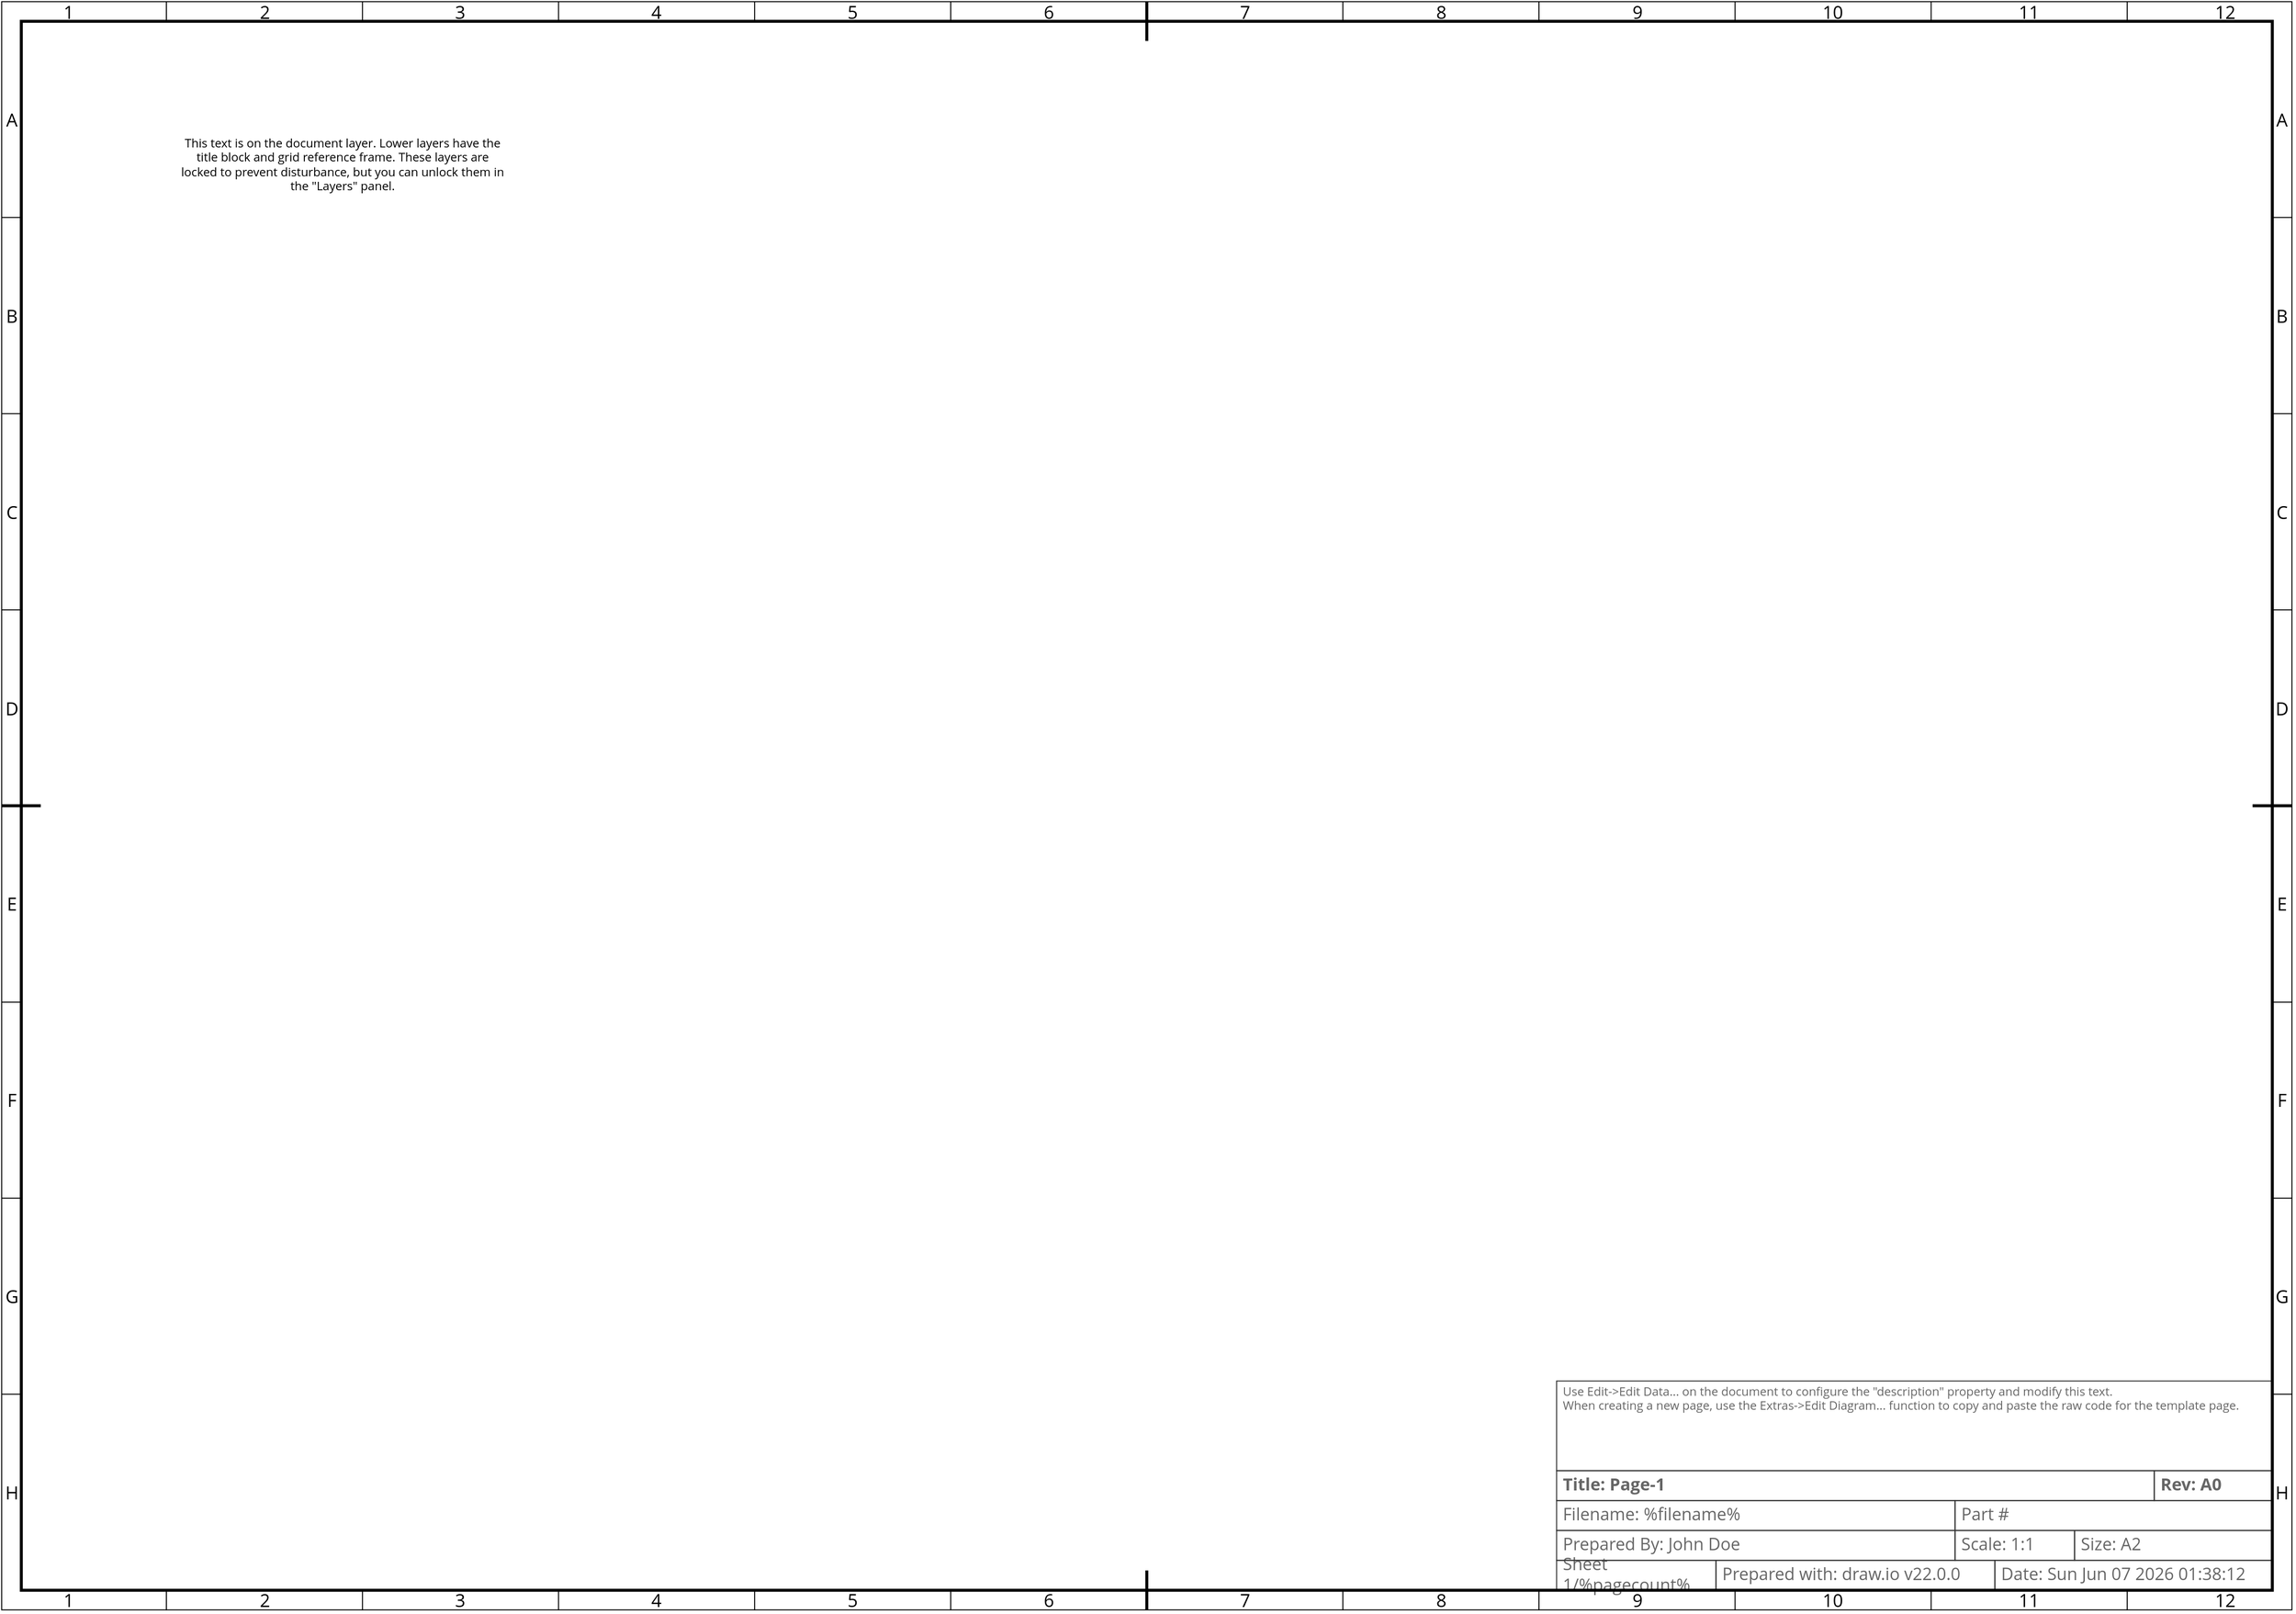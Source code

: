<mxfile version="22.0.0" type="device">
  <diagram name="Page-1" id="fo18u6Ch1KVScq3Fo-Wy">
    <mxGraphModel dx="3373" dy="2024" grid="1" gridSize="9.842" guides="1" tooltips="1" connect="1" arrows="1" fold="1" page="1" pageScale="1" pageWidth="2336" pageHeight="1654" math="0" shadow="0">
      <root>
        <object label="" description="Use Edit-&gt;Edit Data... on the document to configure the &quot;description&quot; property and modify this text.&#xa;When creating a new page, use the Extras-&gt;Edit Diagram... function to copy and paste the raw code for the template page." rev="A0" size="A2" scale="1:1" author="John Doe" part_num="" dwg_no="" serial_num="" extra_label="Part #" id="0">
          <mxCell />
        </object>
        <object label="Title Block" id="1">
          <mxCell style="locked=1;" parent="0" />
        </object>
        <mxCell id="BJZrzUYKFe9HMTDBOYGV-1" value="" style="rounded=0;whiteSpace=wrap;html=1;fillColor=none;movable=1;resizable=1;rotatable=1;deletable=1;editable=1;locked=0;connectable=1;" parent="1" vertex="1">
          <mxGeometry x="19.685" y="19.685" width="2299.208" height="1614.17" as="geometry" />
        </mxCell>
        <mxCell id="BJZrzUYKFe9HMTDBOYGV-2" value="" style="rounded=0;whiteSpace=wrap;html=1;fillColor=none;strokeWidth=1;movable=1;resizable=1;rotatable=1;deletable=1;editable=1;locked=0;connectable=1;" parent="1" vertex="1">
          <mxGeometry x="39.37" y="39.37" width="2259.838" height="1574.8" as="geometry" />
        </mxCell>
        <mxCell id="h7L3MlKvrl_dhOmhB3lf-10" value="Prepared with: draw.io v22.0.0" style="strokeWidth=1;shadow=0;dashed=0;align=center;html=1;shape=mxgraph.mockup.text.textBox;fontColor=#666666;align=left;fontSize=17;spacingLeft=4;spacingTop=-3;whiteSpace=wrap;strokeColor=#333333;mainText=;fillColor=none;fontFamily=Open Sans;movable=1;resizable=1;rotatable=1;deletable=1;editable=1;locked=0;connectable=1;" parent="1" vertex="1">
          <mxGeometry x="1740.71" y="1584.17" width="280" height="30" as="geometry" />
        </mxCell>
        <object label="&lt;div align=&quot;left&quot;&gt;Sheet %pagenumber%/%pagecount%&lt;/div&gt;" placeholders="1" id="h7L3MlKvrl_dhOmhB3lf-12">
          <mxCell style="strokeWidth=1;shadow=0;dashed=0;align=left;html=1;shape=mxgraph.mockup.text.textBox;fontColor=#666666;align=left;fontSize=17;spacingLeft=4;spacingTop=-3;whiteSpace=wrap;strokeColor=#333333;mainText=;fillColor=none;fontFamily=Open Sans;movable=1;resizable=1;rotatable=1;deletable=1;editable=1;locked=0;connectable=1;" parent="1" vertex="1">
            <mxGeometry x="1580.71" y="1584.17" width="160" height="30" as="geometry" />
          </mxCell>
        </object>
        <object label="Date: &lt;font style=&quot;font-size: 17px;&quot;&gt;%date{ddd mmm dd yyyy HH:MM:ss}%&lt;/font&gt;" placeholders="1" id="h7L3MlKvrl_dhOmhB3lf-13">
          <mxCell style="strokeWidth=1;shadow=0;dashed=0;align=center;html=1;shape=mxgraph.mockup.text.textBox;fontColor=#666666;align=left;fontSize=17;spacingLeft=4;spacingTop=-3;whiteSpace=wrap;strokeColor=#333333;mainText=;fillColor=none;fontFamily=Open Sans;movable=1;resizable=1;rotatable=1;deletable=1;editable=1;locked=0;connectable=1;" parent="1" vertex="1">
            <mxGeometry x="2020.71" y="1584.17" width="278.5" height="30" as="geometry" />
          </mxCell>
        </object>
        <object label="&lt;b&gt;Title: %page%&lt;/b&gt;" placeholders="1" id="h7L3MlKvrl_dhOmhB3lf-14">
          <mxCell style="strokeWidth=1;shadow=0;dashed=0;align=center;html=1;shape=mxgraph.mockup.text.textBox;fontColor=#666666;align=left;fontSize=17;spacingLeft=4;spacingTop=-3;whiteSpace=wrap;strokeColor=#333333;mainText=;fillColor=none;fontFamily=Open Sans;movable=1;resizable=1;rotatable=1;deletable=1;editable=1;locked=0;connectable=1;" parent="1" vertex="1">
            <mxGeometry x="1580.71" y="1494.17" width="600" height="30" as="geometry" />
          </mxCell>
        </object>
        <object label="Filename: %filename%" placeholders="1" id="h7L3MlKvrl_dhOmhB3lf-15">
          <mxCell style="strokeWidth=1;shadow=0;dashed=0;align=center;html=1;shape=mxgraph.mockup.text.textBox;fontColor=#666666;align=left;fontSize=17;spacingLeft=4;spacingTop=-3;whiteSpace=wrap;strokeColor=#333333;mainText=;fillColor=none;fontFamily=Open Sans;movable=1;resizable=1;rotatable=1;deletable=1;editable=1;locked=0;connectable=1;" parent="1" vertex="1">
            <mxGeometry x="1580.71" y="1524.17" width="400" height="30" as="geometry" />
          </mxCell>
        </object>
        <object label="&lt;div align=&quot;left&quot;&gt;%description%&lt;/div&gt;" placeholders="1" id="h7L3MlKvrl_dhOmhB3lf-16">
          <mxCell style="strokeWidth=1;shadow=0;dashed=0;html=1;shape=mxgraph.mockup.text.textBox;fontColor=#666666;align=left;verticalAlign=top;fontSize=12;spacingLeft=4;spacingTop=-3;whiteSpace=wrap;strokeColor=#333333;mainText=;fillColor=none;fontFamily=Open Sans;movable=1;resizable=1;rotatable=1;deletable=1;editable=1;locked=0;connectable=1;" parent="1" vertex="1">
            <mxGeometry x="1580.71" y="1404.17" width="718.5" height="90" as="geometry" />
          </mxCell>
        </object>
        <object label="&lt;b&gt;Rev: %rev%&lt;br&gt;&lt;/b&gt;" placeholders="1" id="EyKvBmyPNv_MzgSUc5b6-1">
          <mxCell style="strokeWidth=1;shadow=0;dashed=0;align=center;html=1;shape=mxgraph.mockup.text.textBox;fontColor=#666666;align=left;fontSize=17;spacingLeft=4;spacingTop=-3;whiteSpace=wrap;strokeColor=#333333;mainText=;fillColor=none;fontFamily=Open Sans;movable=1;resizable=1;rotatable=1;deletable=1;editable=1;locked=0;connectable=1;" parent="1" vertex="1">
            <mxGeometry x="2180.71" y="1494.17" width="118.5" height="30" as="geometry" />
          </mxCell>
        </object>
        <object label="&lt;div align=&quot;left&quot;&gt;Size: %size%&lt;/div&gt;" placeholders="1" id="kxruepuoSyuf0zwoeRE9-5">
          <mxCell style="strokeWidth=1;shadow=0;dashed=0;align=left;html=1;shape=mxgraph.mockup.text.textBox;fontColor=#666666;align=left;fontSize=17;spacingLeft=4;spacingTop=-3;whiteSpace=wrap;strokeColor=#333333;mainText=;fillColor=none;fontFamily=Open Sans;movable=1;resizable=1;rotatable=1;deletable=1;editable=1;locked=0;connectable=1;" parent="1" vertex="1">
            <mxGeometry x="2100.71" y="1554.17" width="198.5" height="30" as="geometry" />
          </mxCell>
        </object>
        <object label="&lt;div align=&quot;left&quot;&gt;Scale: %scale%&lt;/div&gt;" placeholders="1" id="kxruepuoSyuf0zwoeRE9-6">
          <mxCell style="strokeWidth=1;shadow=0;dashed=0;align=left;html=1;shape=mxgraph.mockup.text.textBox;fontColor=#666666;align=left;fontSize=17;spacingLeft=4;spacingTop=-3;whiteSpace=wrap;strokeColor=#333333;mainText=;fillColor=none;fontFamily=Open Sans;movable=1;resizable=1;rotatable=1;deletable=1;editable=1;locked=0;connectable=1;" parent="1" vertex="1">
            <mxGeometry x="1980.71" y="1554.17" width="120" height="30" as="geometry" />
          </mxCell>
        </object>
        <object label="Prepared By: %author%" placeholders="1" id="kxruepuoSyuf0zwoeRE9-7">
          <mxCell style="strokeWidth=1;shadow=0;dashed=0;align=center;html=1;shape=mxgraph.mockup.text.textBox;fontColor=#666666;align=left;fontSize=17;spacingLeft=4;spacingTop=-3;whiteSpace=wrap;strokeColor=#333333;mainText=;fillColor=none;fontFamily=Open Sans;movable=1;resizable=1;rotatable=1;deletable=1;editable=1;locked=0;connectable=1;" parent="1" vertex="1">
            <mxGeometry x="1580.71" y="1554.17" width="400" height="30" as="geometry" />
          </mxCell>
        </object>
        <object label="%extra_label% %dwg_no%%part_num%%serial_num%" placeholders="1" id="kxruepuoSyuf0zwoeRE9-8">
          <mxCell style="strokeWidth=1;shadow=0;dashed=0;align=center;html=1;shape=mxgraph.mockup.text.textBox;fontColor=#666666;align=left;fontSize=17;spacingLeft=4;spacingTop=-3;whiteSpace=wrap;strokeColor=#333333;mainText=;fillColor=none;fontFamily=Open Sans;movable=1;resizable=1;rotatable=1;deletable=1;editable=1;locked=0;connectable=1;" parent="1" vertex="1">
            <mxGeometry x="1980.71" y="1524.17" width="318.5" height="30" as="geometry" />
          </mxCell>
        </object>
        <mxCell id="BJZrzUYKFe9HMTDBOYGV-4" value="" style="endArrow=none;html=1;rounded=0;strokeWidth=3;targetPerimeterSpacing=0;movable=1;resizable=1;rotatable=1;deletable=1;editable=1;locked=0;connectable=1;" parent="1" edge="1">
          <mxGeometry width="50" height="50" relative="1" as="geometry">
            <mxPoint x="1169.292" y="59.1" as="sourcePoint" />
            <mxPoint x="1169.292" y="19.68" as="targetPoint" />
          </mxGeometry>
        </mxCell>
        <mxCell id="BJZrzUYKFe9HMTDBOYGV-11" value="" style="endArrow=none;html=1;rounded=0;strokeWidth=3;movable=1;resizable=1;rotatable=1;deletable=1;editable=1;locked=0;connectable=1;" parent="1" edge="1">
          <mxGeometry width="50" height="50" relative="1" as="geometry">
            <mxPoint x="19.9" y="826.772" as="sourcePoint" />
            <mxPoint x="58.92" y="826.772" as="targetPoint" />
          </mxGeometry>
        </mxCell>
        <mxCell id="BJZrzUYKFe9HMTDBOYGV-27" value="" style="endArrow=none;html=1;rounded=0;movable=1;resizable=1;rotatable=1;deletable=1;editable=1;locked=0;connectable=1;" parent="1" edge="1">
          <mxGeometry width="50" height="50" relative="1" as="geometry">
            <mxPoint x="1366.14" y="39.68" as="sourcePoint" />
            <mxPoint x="1366.14" y="19.68" as="targetPoint" />
          </mxGeometry>
        </mxCell>
        <mxCell id="BJZrzUYKFe9HMTDBOYGV-34" value="" style="endArrow=none;html=1;rounded=0;movable=1;resizable=1;rotatable=1;deletable=1;editable=1;locked=0;connectable=1;" parent="1" edge="1">
          <mxGeometry width="50" height="50" relative="1" as="geometry">
            <mxPoint x="1562.992" y="39.68" as="sourcePoint" />
            <mxPoint x="1562.992" y="19.68" as="targetPoint" />
          </mxGeometry>
        </mxCell>
        <mxCell id="BJZrzUYKFe9HMTDBOYGV-35" value="" style="endArrow=none;html=1;rounded=0;movable=1;resizable=1;rotatable=1;deletable=1;editable=1;locked=0;connectable=1;" parent="1" edge="1">
          <mxGeometry width="50" height="50" relative="1" as="geometry">
            <mxPoint x="972.435" y="39.68" as="sourcePoint" />
            <mxPoint x="972.435" y="19.68" as="targetPoint" />
          </mxGeometry>
        </mxCell>
        <mxCell id="BJZrzUYKFe9HMTDBOYGV-36" value="" style="endArrow=none;html=1;rounded=0;movable=1;resizable=1;rotatable=1;deletable=1;editable=1;locked=0;connectable=1;" parent="1" edge="1">
          <mxGeometry width="50" height="50" relative="1" as="geometry">
            <mxPoint x="775.587" y="39.68" as="sourcePoint" />
            <mxPoint x="775.587" y="19.68" as="targetPoint" />
          </mxGeometry>
        </mxCell>
        <mxCell id="BJZrzUYKFe9HMTDBOYGV-45" value="" style="endArrow=none;html=1;rounded=0;movable=1;resizable=1;rotatable=1;deletable=1;editable=1;locked=0;connectable=1;" parent="1" edge="1">
          <mxGeometry width="50" height="50" relative="1" as="geometry">
            <mxPoint x="19.71" y="630.12" as="sourcePoint" />
            <mxPoint x="39.76" y="630.12" as="targetPoint" />
          </mxGeometry>
        </mxCell>
        <mxCell id="BJZrzUYKFe9HMTDBOYGV-46" value="" style="endArrow=none;html=1;rounded=0;movable=1;resizable=1;rotatable=1;deletable=1;editable=1;locked=0;connectable=1;" parent="1" edge="1">
          <mxGeometry width="50" height="50" relative="1" as="geometry">
            <mxPoint x="19.703" y="1023.822" as="sourcePoint" />
            <mxPoint x="39.753" y="1023.822" as="targetPoint" />
          </mxGeometry>
        </mxCell>
        <mxCell id="BJZrzUYKFe9HMTDBOYGV-49" value="C" style="text;html=1;strokeColor=none;fillColor=none;align=center;verticalAlign=middle;whiteSpace=wrap;rounded=0;fontFamily=Open Sans;fontSize=18;movable=1;resizable=1;rotatable=1;deletable=1;editable=1;locked=0;connectable=1;" parent="1" vertex="1">
          <mxGeometry x="19.89" y="521.85" width="19.685" height="19.685" as="geometry" />
        </mxCell>
        <mxCell id="BJZrzUYKFe9HMTDBOYGV-52" value="D" style="text;html=1;strokeColor=none;fillColor=none;align=center;verticalAlign=middle;whiteSpace=wrap;rounded=0;fontFamily=Open Sans;fontSize=18;movable=1;resizable=1;rotatable=1;deletable=1;editable=1;locked=0;connectable=1;" parent="1" vertex="1">
          <mxGeometry x="19.882" y="718.702" width="19.685" height="19.685" as="geometry" />
        </mxCell>
        <mxCell id="BJZrzUYKFe9HMTDBOYGV-53" value="E" style="text;html=1;strokeColor=none;fillColor=none;align=center;verticalAlign=middle;whiteSpace=wrap;rounded=0;fontFamily=Open Sans;fontSize=18;movable=1;resizable=1;rotatable=1;deletable=1;editable=1;locked=0;connectable=1;" parent="1" vertex="1">
          <mxGeometry x="19.875" y="915.555" width="19.685" height="19.685" as="geometry" />
        </mxCell>
        <mxCell id="BJZrzUYKFe9HMTDBOYGV-54" value="F" style="text;html=1;strokeColor=none;fillColor=none;align=center;verticalAlign=middle;whiteSpace=wrap;rounded=0;fontFamily=Open Sans;fontSize=18;movable=1;resizable=1;rotatable=1;deletable=1;editable=1;locked=0;connectable=1;" parent="1" vertex="1">
          <mxGeometry x="19.878" y="1112.4" width="19.685" height="19.685" as="geometry" />
        </mxCell>
        <mxCell id="BJZrzUYKFe9HMTDBOYGV-59" value="4" style="text;html=1;strokeColor=none;fillColor=none;align=center;verticalAlign=middle;whiteSpace=wrap;rounded=0;fontFamily=Open Sans;fontSize=18;movable=1;resizable=1;rotatable=1;deletable=1;editable=1;locked=0;connectable=1;" parent="1" vertex="1">
          <mxGeometry x="667.322" y="19.843" width="19.685" height="19.685" as="geometry" />
        </mxCell>
        <mxCell id="BJZrzUYKFe9HMTDBOYGV-60" value="5" style="text;html=1;strokeColor=none;fillColor=none;align=center;verticalAlign=middle;whiteSpace=wrap;rounded=0;fontFamily=Open Sans;fontSize=18;movable=1;resizable=1;rotatable=1;deletable=1;editable=1;locked=0;connectable=1;" parent="1" vertex="1">
          <mxGeometry x="864.175" y="19.845" width="19.685" height="19.685" as="geometry" />
        </mxCell>
        <mxCell id="BJZrzUYKFe9HMTDBOYGV-61" value="6" style="text;html=1;strokeColor=none;fillColor=none;align=center;verticalAlign=middle;whiteSpace=wrap;rounded=0;fontFamily=Open Sans;fontSize=18;movable=1;resizable=1;rotatable=1;deletable=1;editable=1;locked=0;connectable=1;" parent="1" vertex="1">
          <mxGeometry x="1061.018" y="19.838" width="19.685" height="19.685" as="geometry" />
        </mxCell>
        <mxCell id="BJZrzUYKFe9HMTDBOYGV-62" value="7" style="text;html=1;strokeColor=none;fillColor=none;align=center;verticalAlign=middle;whiteSpace=wrap;rounded=0;fontFamily=Open Sans;fontSize=18;movable=1;resizable=1;rotatable=1;deletable=1;editable=1;locked=0;connectable=1;" parent="1" vertex="1">
          <mxGeometry x="1257.87" y="19.84" width="19.685" height="19.685" as="geometry" />
        </mxCell>
        <mxCell id="BJZrzUYKFe9HMTDBOYGV-63" value="8" style="text;html=1;strokeColor=none;fillColor=none;align=center;verticalAlign=middle;whiteSpace=wrap;rounded=0;fontFamily=Open Sans;fontSize=18;movable=1;resizable=1;rotatable=1;deletable=1;editable=1;locked=0;connectable=1;" parent="1" vertex="1">
          <mxGeometry x="1454.722" y="19.832" width="19.685" height="19.685" as="geometry" />
        </mxCell>
        <mxCell id="BJZrzUYKFe9HMTDBOYGV-64" value="9" style="text;html=1;strokeColor=none;fillColor=none;align=center;verticalAlign=middle;whiteSpace=wrap;rounded=0;fontFamily=Open Sans;fontSize=18;movable=1;resizable=1;rotatable=1;deletable=1;editable=1;locked=0;connectable=1;" parent="1" vertex="1">
          <mxGeometry x="1651.565" y="19.835" width="19.685" height="19.685" as="geometry" />
        </mxCell>
        <mxCell id="EybZttDDo1FT70o5lfqI-4" value="" style="endArrow=none;html=1;rounded=0;movable=1;resizable=1;rotatable=1;deletable=1;editable=1;locked=0;connectable=1;" edge="1" parent="1">
          <mxGeometry width="50" height="50" relative="1" as="geometry">
            <mxPoint x="578.74" y="39.672" as="sourcePoint" />
            <mxPoint x="578.74" y="19.672" as="targetPoint" />
          </mxGeometry>
        </mxCell>
        <mxCell id="EybZttDDo1FT70o5lfqI-5" value="3" style="text;html=1;strokeColor=none;fillColor=none;align=center;verticalAlign=middle;whiteSpace=wrap;rounded=0;fontFamily=Open Sans;fontSize=18;movable=1;resizable=1;rotatable=1;deletable=1;editable=1;locked=0;connectable=1;" vertex="1" parent="1">
          <mxGeometry x="470.475" y="19.835" width="19.685" height="19.685" as="geometry" />
        </mxCell>
        <mxCell id="EybZttDDo1FT70o5lfqI-6" value="" style="endArrow=none;html=1;rounded=0;movable=1;resizable=1;rotatable=1;deletable=1;editable=1;locked=0;connectable=1;" edge="1" parent="1">
          <mxGeometry width="50" height="50" relative="1" as="geometry">
            <mxPoint x="1759.845" y="39.672" as="sourcePoint" />
            <mxPoint x="1759.845" y="19.672" as="targetPoint" />
          </mxGeometry>
        </mxCell>
        <mxCell id="EybZttDDo1FT70o5lfqI-7" value="10" style="text;html=1;strokeColor=none;fillColor=none;align=center;verticalAlign=middle;whiteSpace=wrap;rounded=0;fontFamily=Open Sans;fontSize=18;movable=1;resizable=1;rotatable=1;deletable=1;editable=1;locked=0;connectable=1;" vertex="1" parent="1">
          <mxGeometry x="1848.417" y="19.828" width="19.685" height="19.685" as="geometry" />
        </mxCell>
        <mxCell id="EybZttDDo1FT70o5lfqI-23" value="" style="endArrow=none;html=1;rounded=0;movable=1;resizable=1;rotatable=1;deletable=1;editable=1;locked=0;connectable=1;" edge="1" parent="1">
          <mxGeometry width="50" height="50" relative="1" as="geometry">
            <mxPoint x="19.689" y="433.268" as="sourcePoint" />
            <mxPoint x="39.739" y="433.268" as="targetPoint" />
          </mxGeometry>
        </mxCell>
        <mxCell id="EybZttDDo1FT70o5lfqI-24" value="B" style="text;html=1;strokeColor=none;fillColor=none;align=center;verticalAlign=middle;whiteSpace=wrap;rounded=0;fontFamily=Open Sans;fontSize=18;movable=1;resizable=1;rotatable=1;deletable=1;editable=1;locked=0;connectable=1;" vertex="1" parent="1">
          <mxGeometry x="19.869" y="324.998" width="19.685" height="19.685" as="geometry" />
        </mxCell>
        <mxCell id="EybZttDDo1FT70o5lfqI-25" value="" style="endArrow=none;html=1;rounded=0;movable=1;resizable=1;rotatable=1;deletable=1;editable=1;locked=0;connectable=1;" edge="1" parent="1">
          <mxGeometry width="50" height="50" relative="1" as="geometry">
            <mxPoint x="19.701" y="1220.661" as="sourcePoint" />
            <mxPoint x="39.751" y="1220.661" as="targetPoint" />
          </mxGeometry>
        </mxCell>
        <mxCell id="EybZttDDo1FT70o5lfqI-26" value="G" style="text;html=1;strokeColor=none;fillColor=none;align=center;verticalAlign=middle;whiteSpace=wrap;rounded=0;fontFamily=Open Sans;fontSize=18;movable=1;resizable=1;rotatable=1;deletable=1;editable=1;locked=0;connectable=1;" vertex="1" parent="1">
          <mxGeometry x="19.876" y="1309.238" width="19.685" height="19.685" as="geometry" />
        </mxCell>
        <mxCell id="EybZttDDo1FT70o5lfqI-41" value="" style="endArrow=none;html=1;rounded=0;movable=1;resizable=1;rotatable=1;deletable=1;editable=1;locked=0;connectable=1;" edge="1" parent="1">
          <mxGeometry width="50" height="50" relative="1" as="geometry">
            <mxPoint x="381.887" y="39.69" as="sourcePoint" />
            <mxPoint x="381.887" y="19.689" as="targetPoint" />
          </mxGeometry>
        </mxCell>
        <mxCell id="EybZttDDo1FT70o5lfqI-42" value="2" style="text;html=1;strokeColor=none;fillColor=none;align=center;verticalAlign=middle;whiteSpace=wrap;rounded=0;fontFamily=Open Sans;fontSize=18;movable=1;resizable=1;rotatable=1;deletable=1;editable=1;locked=0;connectable=1;" vertex="1" parent="1">
          <mxGeometry x="273.622" y="19.852" width="19.685" height="19.685" as="geometry" />
        </mxCell>
        <mxCell id="EybZttDDo1FT70o5lfqI-43" value="" style="endArrow=none;html=1;rounded=0;movable=1;resizable=1;rotatable=1;deletable=1;editable=1;locked=0;connectable=1;" edge="1" parent="1">
          <mxGeometry width="50" height="50" relative="1" as="geometry">
            <mxPoint x="185.035" y="39.698" as="sourcePoint" />
            <mxPoint x="185.035" y="19.698" as="targetPoint" />
          </mxGeometry>
        </mxCell>
        <mxCell id="EybZttDDo1FT70o5lfqI-44" value="1" style="text;html=1;strokeColor=none;fillColor=none;align=center;verticalAlign=middle;whiteSpace=wrap;rounded=0;fontFamily=Open Sans;fontSize=18;movable=1;resizable=1;rotatable=1;deletable=1;editable=1;locked=0;connectable=1;" vertex="1" parent="1">
          <mxGeometry x="76.77" y="19.86" width="19.685" height="19.685" as="geometry" />
        </mxCell>
        <mxCell id="EybZttDDo1FT70o5lfqI-45" value="" style="endArrow=none;html=1;rounded=0;movable=1;resizable=1;rotatable=1;deletable=1;editable=1;locked=0;connectable=1;" edge="1" parent="1">
          <mxGeometry width="50" height="50" relative="1" as="geometry">
            <mxPoint x="1956.693" y="39.671" as="sourcePoint" />
            <mxPoint x="1956.693" y="19.671" as="targetPoint" />
          </mxGeometry>
        </mxCell>
        <mxCell id="EybZttDDo1FT70o5lfqI-46" value="11" style="text;html=1;strokeColor=none;fillColor=none;align=center;verticalAlign=middle;whiteSpace=wrap;rounded=0;fontFamily=Open Sans;fontSize=18;movable=1;resizable=1;rotatable=1;deletable=1;editable=1;locked=0;connectable=1;" vertex="1" parent="1">
          <mxGeometry x="2045.266" y="19.826" width="19.685" height="19.685" as="geometry" />
        </mxCell>
        <mxCell id="EybZttDDo1FT70o5lfqI-47" value="" style="endArrow=none;html=1;rounded=0;movable=1;resizable=1;rotatable=1;deletable=1;editable=1;locked=0;connectable=1;" edge="1" parent="1">
          <mxGeometry width="50" height="50" relative="1" as="geometry">
            <mxPoint x="2153.542" y="39.679" as="sourcePoint" />
            <mxPoint x="2153.542" y="19.679" as="targetPoint" />
          </mxGeometry>
        </mxCell>
        <mxCell id="EybZttDDo1FT70o5lfqI-48" value="12" style="text;html=1;strokeColor=none;fillColor=none;align=center;verticalAlign=middle;whiteSpace=wrap;rounded=0;fontFamily=Open Sans;fontSize=18;movable=1;resizable=1;rotatable=1;deletable=1;editable=1;locked=0;connectable=1;" vertex="1" parent="1">
          <mxGeometry x="2242.114" y="19.835" width="19.685" height="19.685" as="geometry" />
        </mxCell>
        <mxCell id="EybZttDDo1FT70o5lfqI-72" value="" style="endArrow=none;html=1;rounded=0;strokeWidth=3;targetPerimeterSpacing=0;movable=1;resizable=1;rotatable=1;deletable=1;editable=1;locked=0;connectable=1;" edge="1" parent="1">
          <mxGeometry width="50" height="50" relative="1" as="geometry">
            <mxPoint x="1169.292" y="1634.047" as="sourcePoint" />
            <mxPoint x="1169.292" y="1594.3" as="targetPoint" />
          </mxGeometry>
        </mxCell>
        <mxCell id="EybZttDDo1FT70o5lfqI-73" value="" style="endArrow=none;html=1;rounded=0;movable=1;resizable=1;rotatable=1;deletable=1;editable=1;locked=0;connectable=1;" edge="1" parent="1">
          <mxGeometry width="50" height="50" relative="1" as="geometry">
            <mxPoint x="1366.137" y="1634.177" as="sourcePoint" />
            <mxPoint x="1366.137" y="1614.177" as="targetPoint" />
          </mxGeometry>
        </mxCell>
        <mxCell id="EybZttDDo1FT70o5lfqI-74" value="" style="endArrow=none;html=1;rounded=0;movable=1;resizable=1;rotatable=1;deletable=1;editable=1;locked=0;connectable=1;" edge="1" parent="1">
          <mxGeometry width="50" height="50" relative="1" as="geometry">
            <mxPoint x="1562.989" y="1634.177" as="sourcePoint" />
            <mxPoint x="1562.989" y="1614.177" as="targetPoint" />
          </mxGeometry>
        </mxCell>
        <mxCell id="EybZttDDo1FT70o5lfqI-75" value="" style="endArrow=none;html=1;rounded=0;movable=1;resizable=1;rotatable=1;deletable=1;editable=1;locked=0;connectable=1;" edge="1" parent="1">
          <mxGeometry width="50" height="50" relative="1" as="geometry">
            <mxPoint x="972.432" y="1634.177" as="sourcePoint" />
            <mxPoint x="972.432" y="1614.177" as="targetPoint" />
          </mxGeometry>
        </mxCell>
        <mxCell id="EybZttDDo1FT70o5lfqI-76" value="" style="endArrow=none;html=1;rounded=0;movable=1;resizable=1;rotatable=1;deletable=1;editable=1;locked=0;connectable=1;" edge="1" parent="1">
          <mxGeometry width="50" height="50" relative="1" as="geometry">
            <mxPoint x="775.584" y="1634.177" as="sourcePoint" />
            <mxPoint x="775.584" y="1614.177" as="targetPoint" />
          </mxGeometry>
        </mxCell>
        <mxCell id="EybZttDDo1FT70o5lfqI-77" value="4" style="text;html=1;strokeColor=none;fillColor=none;align=center;verticalAlign=middle;whiteSpace=wrap;rounded=0;fontFamily=Open Sans;fontSize=18;movable=1;resizable=1;rotatable=1;deletable=1;editable=1;locked=0;connectable=1;" vertex="1" parent="1">
          <mxGeometry x="667.319" y="1614.34" width="19.685" height="19.685" as="geometry" />
        </mxCell>
        <mxCell id="EybZttDDo1FT70o5lfqI-78" value="5" style="text;html=1;strokeColor=none;fillColor=none;align=center;verticalAlign=middle;whiteSpace=wrap;rounded=0;fontFamily=Open Sans;fontSize=18;movable=1;resizable=1;rotatable=1;deletable=1;editable=1;locked=0;connectable=1;" vertex="1" parent="1">
          <mxGeometry x="864.172" y="1614.342" width="19.685" height="19.685" as="geometry" />
        </mxCell>
        <mxCell id="EybZttDDo1FT70o5lfqI-79" value="6" style="text;html=1;strokeColor=none;fillColor=none;align=center;verticalAlign=middle;whiteSpace=wrap;rounded=0;fontFamily=Open Sans;fontSize=18;movable=1;resizable=1;rotatable=1;deletable=1;editable=1;locked=0;connectable=1;" vertex="1" parent="1">
          <mxGeometry x="1061.014" y="1614.334" width="19.685" height="19.685" as="geometry" />
        </mxCell>
        <mxCell id="EybZttDDo1FT70o5lfqI-80" value="7" style="text;html=1;strokeColor=none;fillColor=none;align=center;verticalAlign=middle;whiteSpace=wrap;rounded=0;fontFamily=Open Sans;fontSize=18;movable=1;resizable=1;rotatable=1;deletable=1;editable=1;locked=0;connectable=1;" vertex="1" parent="1">
          <mxGeometry x="1257.867" y="1614.337" width="19.685" height="19.685" as="geometry" />
        </mxCell>
        <mxCell id="EybZttDDo1FT70o5lfqI-81" value="8" style="text;html=1;strokeColor=none;fillColor=none;align=center;verticalAlign=middle;whiteSpace=wrap;rounded=0;fontFamily=Open Sans;fontSize=18;movable=1;resizable=1;rotatable=1;deletable=1;editable=1;locked=0;connectable=1;" vertex="1" parent="1">
          <mxGeometry x="1454.719" y="1614.33" width="19.685" height="19.685" as="geometry" />
        </mxCell>
        <mxCell id="EybZttDDo1FT70o5lfqI-82" value="9" style="text;html=1;strokeColor=none;fillColor=none;align=center;verticalAlign=middle;whiteSpace=wrap;rounded=0;fontFamily=Open Sans;fontSize=18;movable=1;resizable=1;rotatable=1;deletable=1;editable=1;locked=0;connectable=1;" vertex="1" parent="1">
          <mxGeometry x="1651.562" y="1614.332" width="19.685" height="19.685" as="geometry" />
        </mxCell>
        <mxCell id="EybZttDDo1FT70o5lfqI-83" value="" style="endArrow=none;html=1;rounded=0;movable=1;resizable=1;rotatable=1;deletable=1;editable=1;locked=0;connectable=1;" edge="1" parent="1">
          <mxGeometry width="50" height="50" relative="1" as="geometry">
            <mxPoint x="578.737" y="1634.169" as="sourcePoint" />
            <mxPoint x="578.737" y="1614.169" as="targetPoint" />
          </mxGeometry>
        </mxCell>
        <mxCell id="EybZttDDo1FT70o5lfqI-84" value="3" style="text;html=1;strokeColor=none;fillColor=none;align=center;verticalAlign=middle;whiteSpace=wrap;rounded=0;fontFamily=Open Sans;fontSize=18;movable=1;resizable=1;rotatable=1;deletable=1;editable=1;locked=0;connectable=1;" vertex="1" parent="1">
          <mxGeometry x="470.472" y="1614.332" width="19.685" height="19.685" as="geometry" />
        </mxCell>
        <mxCell id="EybZttDDo1FT70o5lfqI-85" value="" style="endArrow=none;html=1;rounded=0;movable=1;resizable=1;rotatable=1;deletable=1;editable=1;locked=0;connectable=1;" edge="1" parent="1">
          <mxGeometry width="50" height="50" relative="1" as="geometry">
            <mxPoint x="1759.842" y="1634.169" as="sourcePoint" />
            <mxPoint x="1759.842" y="1614.169" as="targetPoint" />
          </mxGeometry>
        </mxCell>
        <mxCell id="EybZttDDo1FT70o5lfqI-86" value="10" style="text;html=1;strokeColor=none;fillColor=none;align=center;verticalAlign=middle;whiteSpace=wrap;rounded=0;fontFamily=Open Sans;fontSize=18;movable=1;resizable=1;rotatable=1;deletable=1;editable=1;locked=0;connectable=1;" vertex="1" parent="1">
          <mxGeometry x="1848.414" y="1614.324" width="19.685" height="19.685" as="geometry" />
        </mxCell>
        <mxCell id="EybZttDDo1FT70o5lfqI-87" value="" style="endArrow=none;html=1;rounded=0;movable=1;resizable=1;rotatable=1;deletable=1;editable=1;locked=0;connectable=1;" edge="1" parent="1">
          <mxGeometry width="50" height="50" relative="1" as="geometry">
            <mxPoint x="381.884" y="1634.187" as="sourcePoint" />
            <mxPoint x="381.884" y="1614.187" as="targetPoint" />
          </mxGeometry>
        </mxCell>
        <mxCell id="EybZttDDo1FT70o5lfqI-88" value="2" style="text;html=1;strokeColor=none;fillColor=none;align=center;verticalAlign=middle;whiteSpace=wrap;rounded=0;fontFamily=Open Sans;fontSize=18;movable=1;resizable=1;rotatable=1;deletable=1;editable=1;locked=0;connectable=1;" vertex="1" parent="1">
          <mxGeometry x="273.619" y="1614.349" width="19.685" height="19.685" as="geometry" />
        </mxCell>
        <mxCell id="EybZttDDo1FT70o5lfqI-89" value="" style="endArrow=none;html=1;rounded=0;movable=1;resizable=1;rotatable=1;deletable=1;editable=1;locked=0;connectable=1;" edge="1" parent="1">
          <mxGeometry width="50" height="50" relative="1" as="geometry">
            <mxPoint x="185.032" y="1634.195" as="sourcePoint" />
            <mxPoint x="185.032" y="1614.195" as="targetPoint" />
          </mxGeometry>
        </mxCell>
        <mxCell id="EybZttDDo1FT70o5lfqI-90" value="1" style="text;html=1;strokeColor=none;fillColor=none;align=center;verticalAlign=middle;whiteSpace=wrap;rounded=0;fontFamily=Open Sans;fontSize=18;movable=1;resizable=1;rotatable=1;deletable=1;editable=1;locked=0;connectable=1;" vertex="1" parent="1">
          <mxGeometry x="76.767" y="1614.357" width="19.685" height="19.685" as="geometry" />
        </mxCell>
        <mxCell id="EybZttDDo1FT70o5lfqI-91" value="" style="endArrow=none;html=1;rounded=0;movable=1;resizable=1;rotatable=1;deletable=1;editable=1;locked=0;connectable=1;" edge="1" parent="1">
          <mxGeometry width="50" height="50" relative="1" as="geometry">
            <mxPoint x="1956.69" y="1634.168" as="sourcePoint" />
            <mxPoint x="1956.69" y="1614.168" as="targetPoint" />
          </mxGeometry>
        </mxCell>
        <mxCell id="EybZttDDo1FT70o5lfqI-92" value="11" style="text;html=1;strokeColor=none;fillColor=none;align=center;verticalAlign=middle;whiteSpace=wrap;rounded=0;fontFamily=Open Sans;fontSize=18;movable=1;resizable=1;rotatable=1;deletable=1;editable=1;locked=0;connectable=1;" vertex="1" parent="1">
          <mxGeometry x="2045.263" y="1614.323" width="19.685" height="19.685" as="geometry" />
        </mxCell>
        <mxCell id="EybZttDDo1FT70o5lfqI-93" value="" style="endArrow=none;html=1;rounded=0;movable=1;resizable=1;rotatable=1;deletable=1;editable=1;locked=0;connectable=1;" edge="1" parent="1">
          <mxGeometry width="50" height="50" relative="1" as="geometry">
            <mxPoint x="2153.539" y="1634.177" as="sourcePoint" />
            <mxPoint x="2153.539" y="1614.177" as="targetPoint" />
          </mxGeometry>
        </mxCell>
        <mxCell id="EybZttDDo1FT70o5lfqI-94" value="12" style="text;html=1;strokeColor=none;fillColor=none;align=center;verticalAlign=middle;whiteSpace=wrap;rounded=0;fontFamily=Open Sans;fontSize=18;movable=1;resizable=1;rotatable=1;deletable=1;editable=1;locked=0;connectable=1;" vertex="1" parent="1">
          <mxGeometry x="2242.111" y="1614.332" width="19.685" height="19.685" as="geometry" />
        </mxCell>
        <mxCell id="EybZttDDo1FT70o5lfqI-95" value="" style="endArrow=none;html=1;rounded=0;movable=1;resizable=1;rotatable=1;deletable=1;editable=1;locked=0;connectable=1;" edge="1" parent="1">
          <mxGeometry width="50" height="50" relative="1" as="geometry">
            <mxPoint x="19.707" y="236.227" as="sourcePoint" />
            <mxPoint x="39.757" y="236.227" as="targetPoint" />
          </mxGeometry>
        </mxCell>
        <mxCell id="EybZttDDo1FT70o5lfqI-96" value="A" style="text;html=1;strokeColor=none;fillColor=none;align=center;verticalAlign=middle;whiteSpace=wrap;rounded=0;fontFamily=Open Sans;fontSize=18;movable=1;resizable=1;rotatable=1;deletable=1;editable=1;locked=0;connectable=1;" vertex="1" parent="1">
          <mxGeometry x="19.887" y="127.957" width="19.685" height="19.685" as="geometry" />
        </mxCell>
        <mxCell id="EybZttDDo1FT70o5lfqI-99" value="" style="endArrow=none;html=1;rounded=0;movable=1;resizable=1;rotatable=1;deletable=1;editable=1;locked=0;connectable=1;" edge="1" parent="1">
          <mxGeometry width="50" height="50" relative="1" as="geometry">
            <mxPoint x="19.71" y="1417.32" as="sourcePoint" />
            <mxPoint x="39.76" y="1417.32" as="targetPoint" />
          </mxGeometry>
        </mxCell>
        <mxCell id="EybZttDDo1FT70o5lfqI-100" value="H" style="text;html=1;strokeColor=none;fillColor=none;align=center;verticalAlign=middle;whiteSpace=wrap;rounded=0;fontFamily=Open Sans;fontSize=18;movable=1;resizable=1;rotatable=1;deletable=1;editable=1;locked=0;connectable=1;" vertex="1" parent="1">
          <mxGeometry x="19.884" y="1505.897" width="19.685" height="19.685" as="geometry" />
        </mxCell>
        <mxCell id="EybZttDDo1FT70o5lfqI-102" value="" style="endArrow=none;html=1;rounded=0;strokeWidth=3;movable=1;resizable=1;rotatable=1;deletable=1;editable=1;locked=0;connectable=1;" edge="1" parent="1">
          <mxGeometry width="50" height="50" relative="1" as="geometry">
            <mxPoint x="2279.4" y="826.771" as="sourcePoint" />
            <mxPoint x="2319.089" y="826.771" as="targetPoint" />
          </mxGeometry>
        </mxCell>
        <mxCell id="EybZttDDo1FT70o5lfqI-103" value="" style="endArrow=none;html=1;rounded=0;movable=1;resizable=1;rotatable=1;deletable=1;editable=1;locked=0;connectable=1;" edge="1" parent="1">
          <mxGeometry width="50" height="50" relative="1" as="geometry">
            <mxPoint x="2299.229" y="630.118" as="sourcePoint" />
            <mxPoint x="2319.279" y="630.118" as="targetPoint" />
          </mxGeometry>
        </mxCell>
        <mxCell id="EybZttDDo1FT70o5lfqI-104" value="" style="endArrow=none;html=1;rounded=0;movable=1;resizable=1;rotatable=1;deletable=1;editable=1;locked=0;connectable=1;" edge="1" parent="1">
          <mxGeometry width="50" height="50" relative="1" as="geometry">
            <mxPoint x="2299.221" y="1023.821" as="sourcePoint" />
            <mxPoint x="2319.271" y="1023.821" as="targetPoint" />
          </mxGeometry>
        </mxCell>
        <mxCell id="EybZttDDo1FT70o5lfqI-105" value="C" style="text;html=1;strokeColor=none;fillColor=none;align=center;verticalAlign=middle;whiteSpace=wrap;rounded=0;fontFamily=Open Sans;fontSize=18;movable=1;resizable=1;rotatable=1;deletable=1;editable=1;locked=0;connectable=1;" vertex="1" parent="1">
          <mxGeometry x="2299.409" y="521.848" width="19.685" height="19.685" as="geometry" />
        </mxCell>
        <mxCell id="EybZttDDo1FT70o5lfqI-106" value="D" style="text;html=1;strokeColor=none;fillColor=none;align=center;verticalAlign=middle;whiteSpace=wrap;rounded=0;fontFamily=Open Sans;fontSize=18;movable=1;resizable=1;rotatable=1;deletable=1;editable=1;locked=0;connectable=1;" vertex="1" parent="1">
          <mxGeometry x="2299.401" y="718.701" width="19.685" height="19.685" as="geometry" />
        </mxCell>
        <mxCell id="EybZttDDo1FT70o5lfqI-107" value="E" style="text;html=1;strokeColor=none;fillColor=none;align=center;verticalAlign=middle;whiteSpace=wrap;rounded=0;fontFamily=Open Sans;fontSize=18;movable=1;resizable=1;rotatable=1;deletable=1;editable=1;locked=0;connectable=1;" vertex="1" parent="1">
          <mxGeometry x="2299.394" y="915.553" width="19.685" height="19.685" as="geometry" />
        </mxCell>
        <mxCell id="EybZttDDo1FT70o5lfqI-108" value="F" style="text;html=1;strokeColor=none;fillColor=none;align=center;verticalAlign=middle;whiteSpace=wrap;rounded=0;fontFamily=Open Sans;fontSize=18;movable=1;resizable=1;rotatable=1;deletable=1;editable=1;locked=0;connectable=1;" vertex="1" parent="1">
          <mxGeometry x="2299.396" y="1112.399" width="19.685" height="19.685" as="geometry" />
        </mxCell>
        <mxCell id="EybZttDDo1FT70o5lfqI-109" value="" style="endArrow=none;html=1;rounded=0;movable=1;resizable=1;rotatable=1;deletable=1;editable=1;locked=0;connectable=1;" edge="1" parent="1">
          <mxGeometry width="50" height="50" relative="1" as="geometry">
            <mxPoint x="2299.207" y="433.267" as="sourcePoint" />
            <mxPoint x="2319.257" y="433.267" as="targetPoint" />
          </mxGeometry>
        </mxCell>
        <mxCell id="EybZttDDo1FT70o5lfqI-110" value="B" style="text;html=1;strokeColor=none;fillColor=none;align=center;verticalAlign=middle;whiteSpace=wrap;rounded=0;fontFamily=Open Sans;fontSize=18;movable=1;resizable=1;rotatable=1;deletable=1;editable=1;locked=0;connectable=1;" vertex="1" parent="1">
          <mxGeometry x="2299.387" y="324.997" width="19.685" height="19.685" as="geometry" />
        </mxCell>
        <mxCell id="EybZttDDo1FT70o5lfqI-111" value="" style="endArrow=none;html=1;rounded=0;movable=1;resizable=1;rotatable=1;deletable=1;editable=1;locked=0;connectable=1;" edge="1" parent="1">
          <mxGeometry width="50" height="50" relative="1" as="geometry">
            <mxPoint x="2299.22" y="1220.659" as="sourcePoint" />
            <mxPoint x="2319.27" y="1220.659" as="targetPoint" />
          </mxGeometry>
        </mxCell>
        <mxCell id="EybZttDDo1FT70o5lfqI-112" value="G" style="text;html=1;strokeColor=none;fillColor=none;align=center;verticalAlign=middle;whiteSpace=wrap;rounded=0;fontFamily=Open Sans;fontSize=18;movable=1;resizable=1;rotatable=1;deletable=1;editable=1;locked=0;connectable=1;" vertex="1" parent="1">
          <mxGeometry x="2299.395" y="1309.237" width="19.685" height="19.685" as="geometry" />
        </mxCell>
        <mxCell id="EybZttDDo1FT70o5lfqI-113" value="" style="endArrow=none;html=1;rounded=0;movable=1;resizable=1;rotatable=1;deletable=1;editable=1;locked=0;connectable=1;" edge="1" parent="1">
          <mxGeometry width="50" height="50" relative="1" as="geometry">
            <mxPoint x="2299.226" y="236.225" as="sourcePoint" />
            <mxPoint x="2319.276" y="236.225" as="targetPoint" />
          </mxGeometry>
        </mxCell>
        <mxCell id="EybZttDDo1FT70o5lfqI-114" value="A" style="text;html=1;strokeColor=none;fillColor=none;align=center;verticalAlign=middle;whiteSpace=wrap;rounded=0;fontFamily=Open Sans;fontSize=18;movable=1;resizable=1;rotatable=1;deletable=1;editable=1;locked=0;connectable=1;" vertex="1" parent="1">
          <mxGeometry x="2299.406" y="127.956" width="19.685" height="19.685" as="geometry" />
        </mxCell>
        <mxCell id="EybZttDDo1FT70o5lfqI-115" value="" style="endArrow=none;html=1;rounded=0;movable=1;resizable=1;rotatable=1;deletable=1;editable=1;locked=0;connectable=1;" edge="1" parent="1">
          <mxGeometry width="50" height="50" relative="1" as="geometry">
            <mxPoint x="2299.228" y="1417.318" as="sourcePoint" />
            <mxPoint x="2319.278" y="1417.318" as="targetPoint" />
          </mxGeometry>
        </mxCell>
        <mxCell id="EybZttDDo1FT70o5lfqI-116" value="H" style="text;html=1;strokeColor=none;fillColor=none;align=center;verticalAlign=middle;whiteSpace=wrap;rounded=0;fontFamily=Open Sans;fontSize=18;movable=1;resizable=1;rotatable=1;deletable=1;editable=1;locked=0;connectable=1;" vertex="1" parent="1">
          <mxGeometry x="2299.403" y="1505.895" width="19.685" height="19.685" as="geometry" />
        </mxCell>
        <object label="Drawing Frame" id="BJZrzUYKFe9HMTDBOYGV-83">
          <mxCell style="locked=1;" parent="0" />
        </object>
        <mxCell id="BJZrzUYKFe9HMTDBOYGV-84" value="" style="rounded=0;whiteSpace=wrap;html=1;fillColor=none;strokeWidth=3;movable=1;resizable=1;rotatable=1;deletable=1;editable=1;locked=0;connectable=1;" parent="BJZrzUYKFe9HMTDBOYGV-83" vertex="1">
          <mxGeometry x="39.373" y="39.37" width="2259.838" height="1574.8" as="geometry" />
        </mxCell>
        <object label="Document" id="NbdiYjX3MhI7OpqD2NvG-1">
          <mxCell parent="0" />
        </object>
        <mxCell id="kxruepuoSyuf0zwoeRE9-1" value="This text is on the document layer. Lower layers have the title block and grid reference frame. These layers are locked to prevent disturbance, but you can unlock them in the &quot;Layers&quot; panel." style="text;html=1;strokeColor=none;fillColor=none;align=center;verticalAlign=middle;whiteSpace=wrap;rounded=0;fontFamily=Open Sans;movable=1;resizable=1;rotatable=1;deletable=1;editable=1;locked=0;connectable=1;" parent="NbdiYjX3MhI7OpqD2NvG-1" vertex="1">
          <mxGeometry x="196.85" y="147.64" width="330" height="70" as="geometry" />
        </mxCell>
      </root>
    </mxGraphModel>
  </diagram>
</mxfile>
